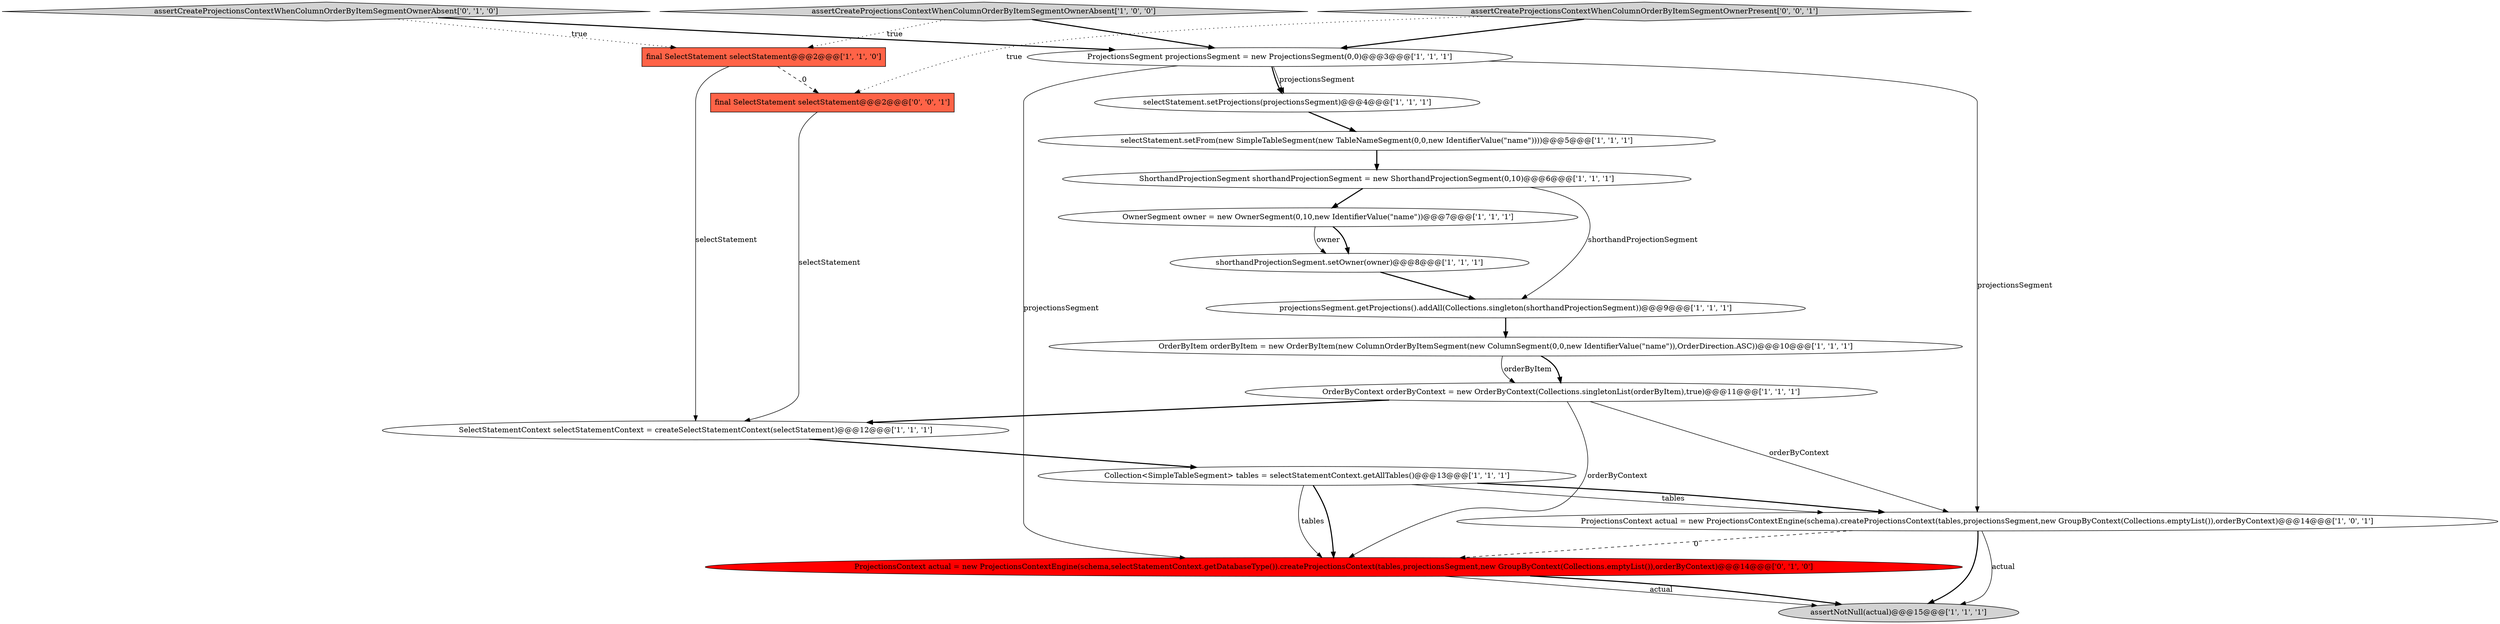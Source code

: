digraph {
1 [style = filled, label = "assertNotNull(actual)@@@15@@@['1', '1', '1']", fillcolor = lightgray, shape = ellipse image = "AAA0AAABBB1BBB"];
6 [style = filled, label = "assertCreateProjectionsContextWhenColumnOrderByItemSegmentOwnerAbsent['1', '0', '0']", fillcolor = lightgray, shape = diamond image = "AAA0AAABBB1BBB"];
14 [style = filled, label = "selectStatement.setFrom(new SimpleTableSegment(new TableNameSegment(0,0,new IdentifierValue(\"name\"))))@@@5@@@['1', '1', '1']", fillcolor = white, shape = ellipse image = "AAA0AAABBB1BBB"];
11 [style = filled, label = "Collection<SimpleTableSegment> tables = selectStatementContext.getAllTables()@@@13@@@['1', '1', '1']", fillcolor = white, shape = ellipse image = "AAA0AAABBB1BBB"];
15 [style = filled, label = "ProjectionsContext actual = new ProjectionsContextEngine(schema,selectStatementContext.getDatabaseType()).createProjectionsContext(tables,projectionsSegment,new GroupByContext(Collections.emptyList()),orderByContext)@@@14@@@['0', '1', '0']", fillcolor = red, shape = ellipse image = "AAA1AAABBB2BBB"];
3 [style = filled, label = "OrderByContext orderByContext = new OrderByContext(Collections.singletonList(orderByItem),true)@@@11@@@['1', '1', '1']", fillcolor = white, shape = ellipse image = "AAA0AAABBB1BBB"];
4 [style = filled, label = "selectStatement.setProjections(projectionsSegment)@@@4@@@['1', '1', '1']", fillcolor = white, shape = ellipse image = "AAA0AAABBB1BBB"];
7 [style = filled, label = "ShorthandProjectionSegment shorthandProjectionSegment = new ShorthandProjectionSegment(0,10)@@@6@@@['1', '1', '1']", fillcolor = white, shape = ellipse image = "AAA0AAABBB1BBB"];
12 [style = filled, label = "final SelectStatement selectStatement@@@2@@@['1', '1', '0']", fillcolor = tomato, shape = box image = "AAA0AAABBB1BBB"];
9 [style = filled, label = "OwnerSegment owner = new OwnerSegment(0,10,new IdentifierValue(\"name\"))@@@7@@@['1', '1', '1']", fillcolor = white, shape = ellipse image = "AAA0AAABBB1BBB"];
13 [style = filled, label = "OrderByItem orderByItem = new OrderByItem(new ColumnOrderByItemSegment(new ColumnSegment(0,0,new IdentifierValue(\"name\")),OrderDirection.ASC))@@@10@@@['1', '1', '1']", fillcolor = white, shape = ellipse image = "AAA0AAABBB1BBB"];
17 [style = filled, label = "final SelectStatement selectStatement@@@2@@@['0', '0', '1']", fillcolor = tomato, shape = box image = "AAA0AAABBB3BBB"];
0 [style = filled, label = "projectionsSegment.getProjections().addAll(Collections.singleton(shorthandProjectionSegment))@@@9@@@['1', '1', '1']", fillcolor = white, shape = ellipse image = "AAA0AAABBB1BBB"];
18 [style = filled, label = "assertCreateProjectionsContextWhenColumnOrderByItemSegmentOwnerPresent['0', '0', '1']", fillcolor = lightgray, shape = diamond image = "AAA0AAABBB3BBB"];
2 [style = filled, label = "shorthandProjectionSegment.setOwner(owner)@@@8@@@['1', '1', '1']", fillcolor = white, shape = ellipse image = "AAA0AAABBB1BBB"];
5 [style = filled, label = "ProjectionsSegment projectionsSegment = new ProjectionsSegment(0,0)@@@3@@@['1', '1', '1']", fillcolor = white, shape = ellipse image = "AAA0AAABBB1BBB"];
10 [style = filled, label = "SelectStatementContext selectStatementContext = createSelectStatementContext(selectStatement)@@@12@@@['1', '1', '1']", fillcolor = white, shape = ellipse image = "AAA0AAABBB1BBB"];
8 [style = filled, label = "ProjectionsContext actual = new ProjectionsContextEngine(schema).createProjectionsContext(tables,projectionsSegment,new GroupByContext(Collections.emptyList()),orderByContext)@@@14@@@['1', '0', '1']", fillcolor = white, shape = ellipse image = "AAA0AAABBB1BBB"];
16 [style = filled, label = "assertCreateProjectionsContextWhenColumnOrderByItemSegmentOwnerAbsent['0', '1', '0']", fillcolor = lightgray, shape = diamond image = "AAA0AAABBB2BBB"];
11->8 [style = solid, label="tables"];
4->14 [style = bold, label=""];
16->12 [style = dotted, label="true"];
0->13 [style = bold, label=""];
5->4 [style = solid, label="projectionsSegment"];
9->2 [style = bold, label=""];
7->0 [style = solid, label="shorthandProjectionSegment"];
8->15 [style = dashed, label="0"];
12->17 [style = dashed, label="0"];
8->1 [style = solid, label="actual"];
15->1 [style = solid, label="actual"];
11->15 [style = bold, label=""];
5->8 [style = solid, label="projectionsSegment"];
14->7 [style = bold, label=""];
7->9 [style = bold, label=""];
8->1 [style = bold, label=""];
3->10 [style = bold, label=""];
6->5 [style = bold, label=""];
2->0 [style = bold, label=""];
17->10 [style = solid, label="selectStatement"];
13->3 [style = bold, label=""];
3->8 [style = solid, label="orderByContext"];
15->1 [style = bold, label=""];
18->5 [style = bold, label=""];
12->10 [style = solid, label="selectStatement"];
5->4 [style = bold, label=""];
13->3 [style = solid, label="orderByItem"];
9->2 [style = solid, label="owner"];
16->5 [style = bold, label=""];
11->8 [style = bold, label=""];
6->12 [style = dotted, label="true"];
18->17 [style = dotted, label="true"];
3->15 [style = solid, label="orderByContext"];
11->15 [style = solid, label="tables"];
5->15 [style = solid, label="projectionsSegment"];
10->11 [style = bold, label=""];
}
